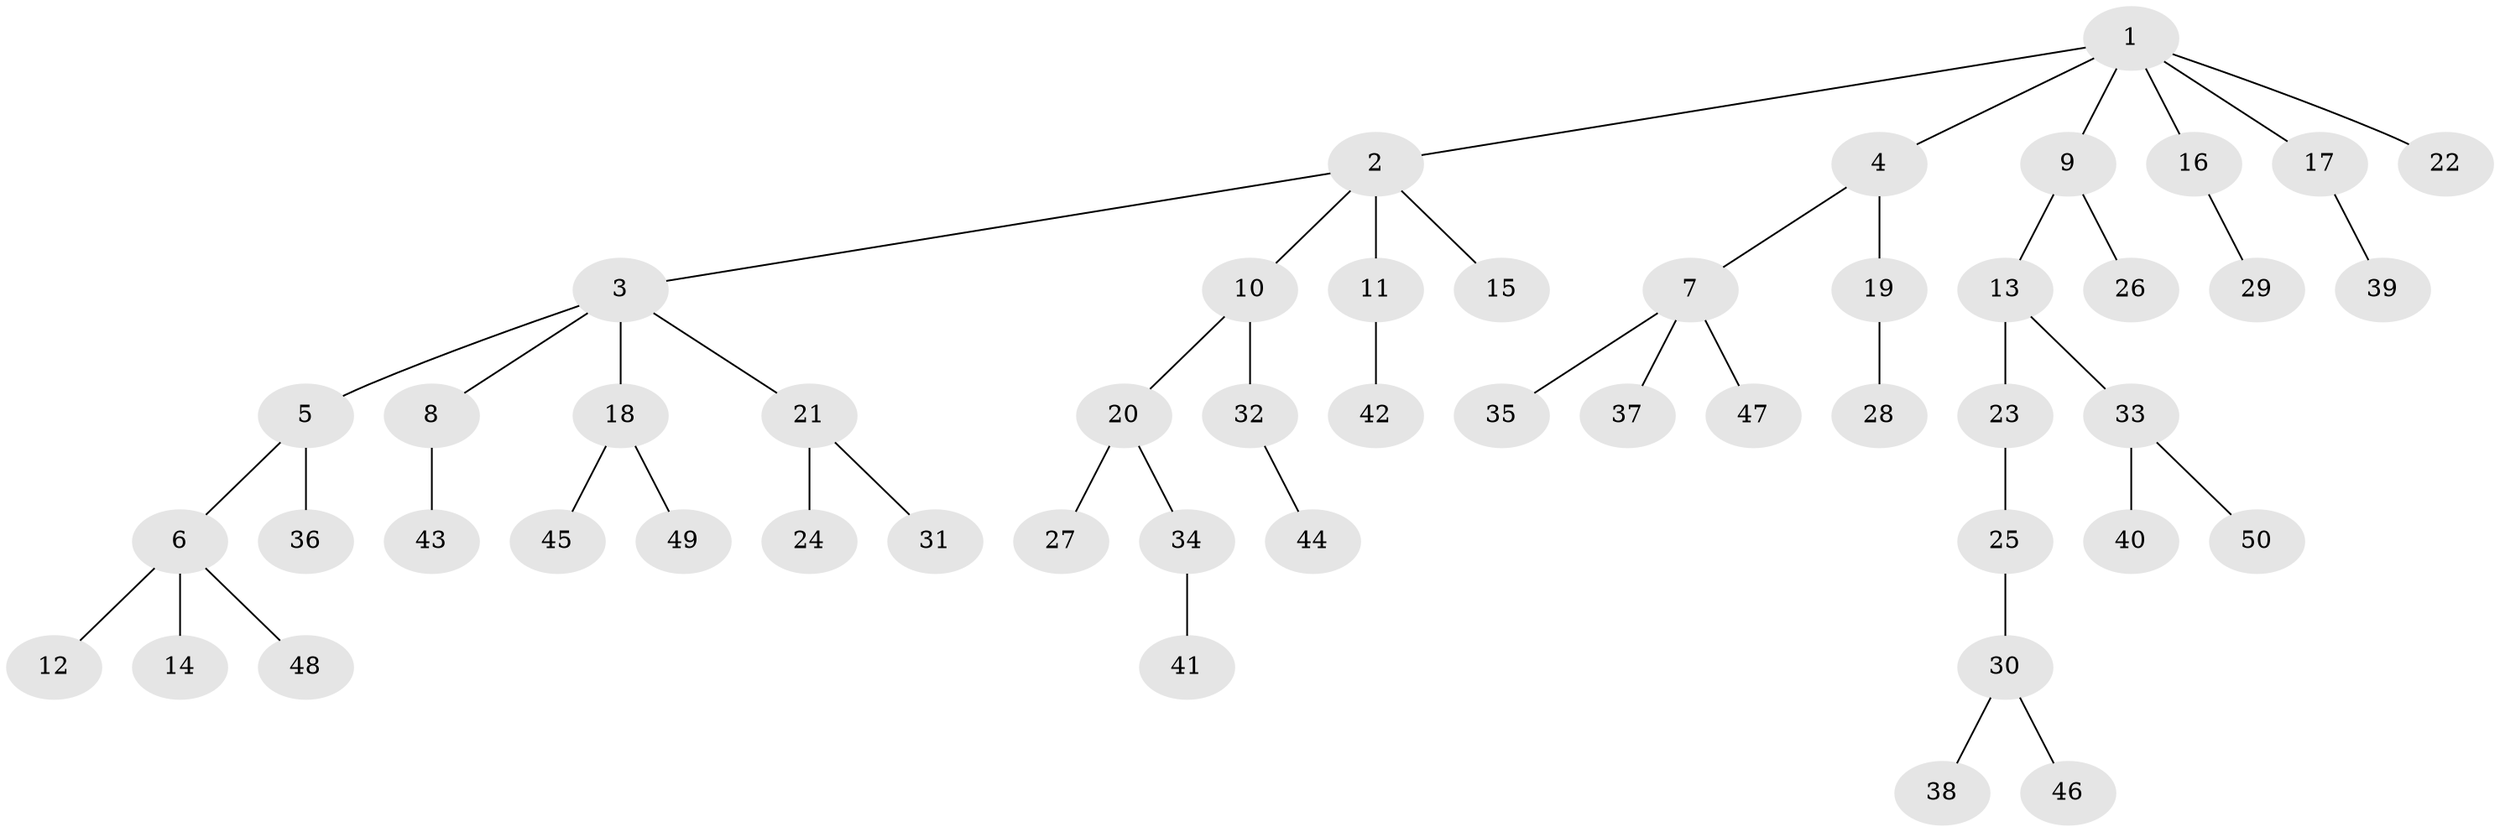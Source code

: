 // Generated by graph-tools (version 1.1) at 2025/11/02/27/25 16:11:27]
// undirected, 50 vertices, 49 edges
graph export_dot {
graph [start="1"]
  node [color=gray90,style=filled];
  1;
  2;
  3;
  4;
  5;
  6;
  7;
  8;
  9;
  10;
  11;
  12;
  13;
  14;
  15;
  16;
  17;
  18;
  19;
  20;
  21;
  22;
  23;
  24;
  25;
  26;
  27;
  28;
  29;
  30;
  31;
  32;
  33;
  34;
  35;
  36;
  37;
  38;
  39;
  40;
  41;
  42;
  43;
  44;
  45;
  46;
  47;
  48;
  49;
  50;
  1 -- 2;
  1 -- 4;
  1 -- 9;
  1 -- 16;
  1 -- 17;
  1 -- 22;
  2 -- 3;
  2 -- 10;
  2 -- 11;
  2 -- 15;
  3 -- 5;
  3 -- 8;
  3 -- 18;
  3 -- 21;
  4 -- 7;
  4 -- 19;
  5 -- 6;
  5 -- 36;
  6 -- 12;
  6 -- 14;
  6 -- 48;
  7 -- 35;
  7 -- 37;
  7 -- 47;
  8 -- 43;
  9 -- 13;
  9 -- 26;
  10 -- 20;
  10 -- 32;
  11 -- 42;
  13 -- 23;
  13 -- 33;
  16 -- 29;
  17 -- 39;
  18 -- 45;
  18 -- 49;
  19 -- 28;
  20 -- 27;
  20 -- 34;
  21 -- 24;
  21 -- 31;
  23 -- 25;
  25 -- 30;
  30 -- 38;
  30 -- 46;
  32 -- 44;
  33 -- 40;
  33 -- 50;
  34 -- 41;
}

